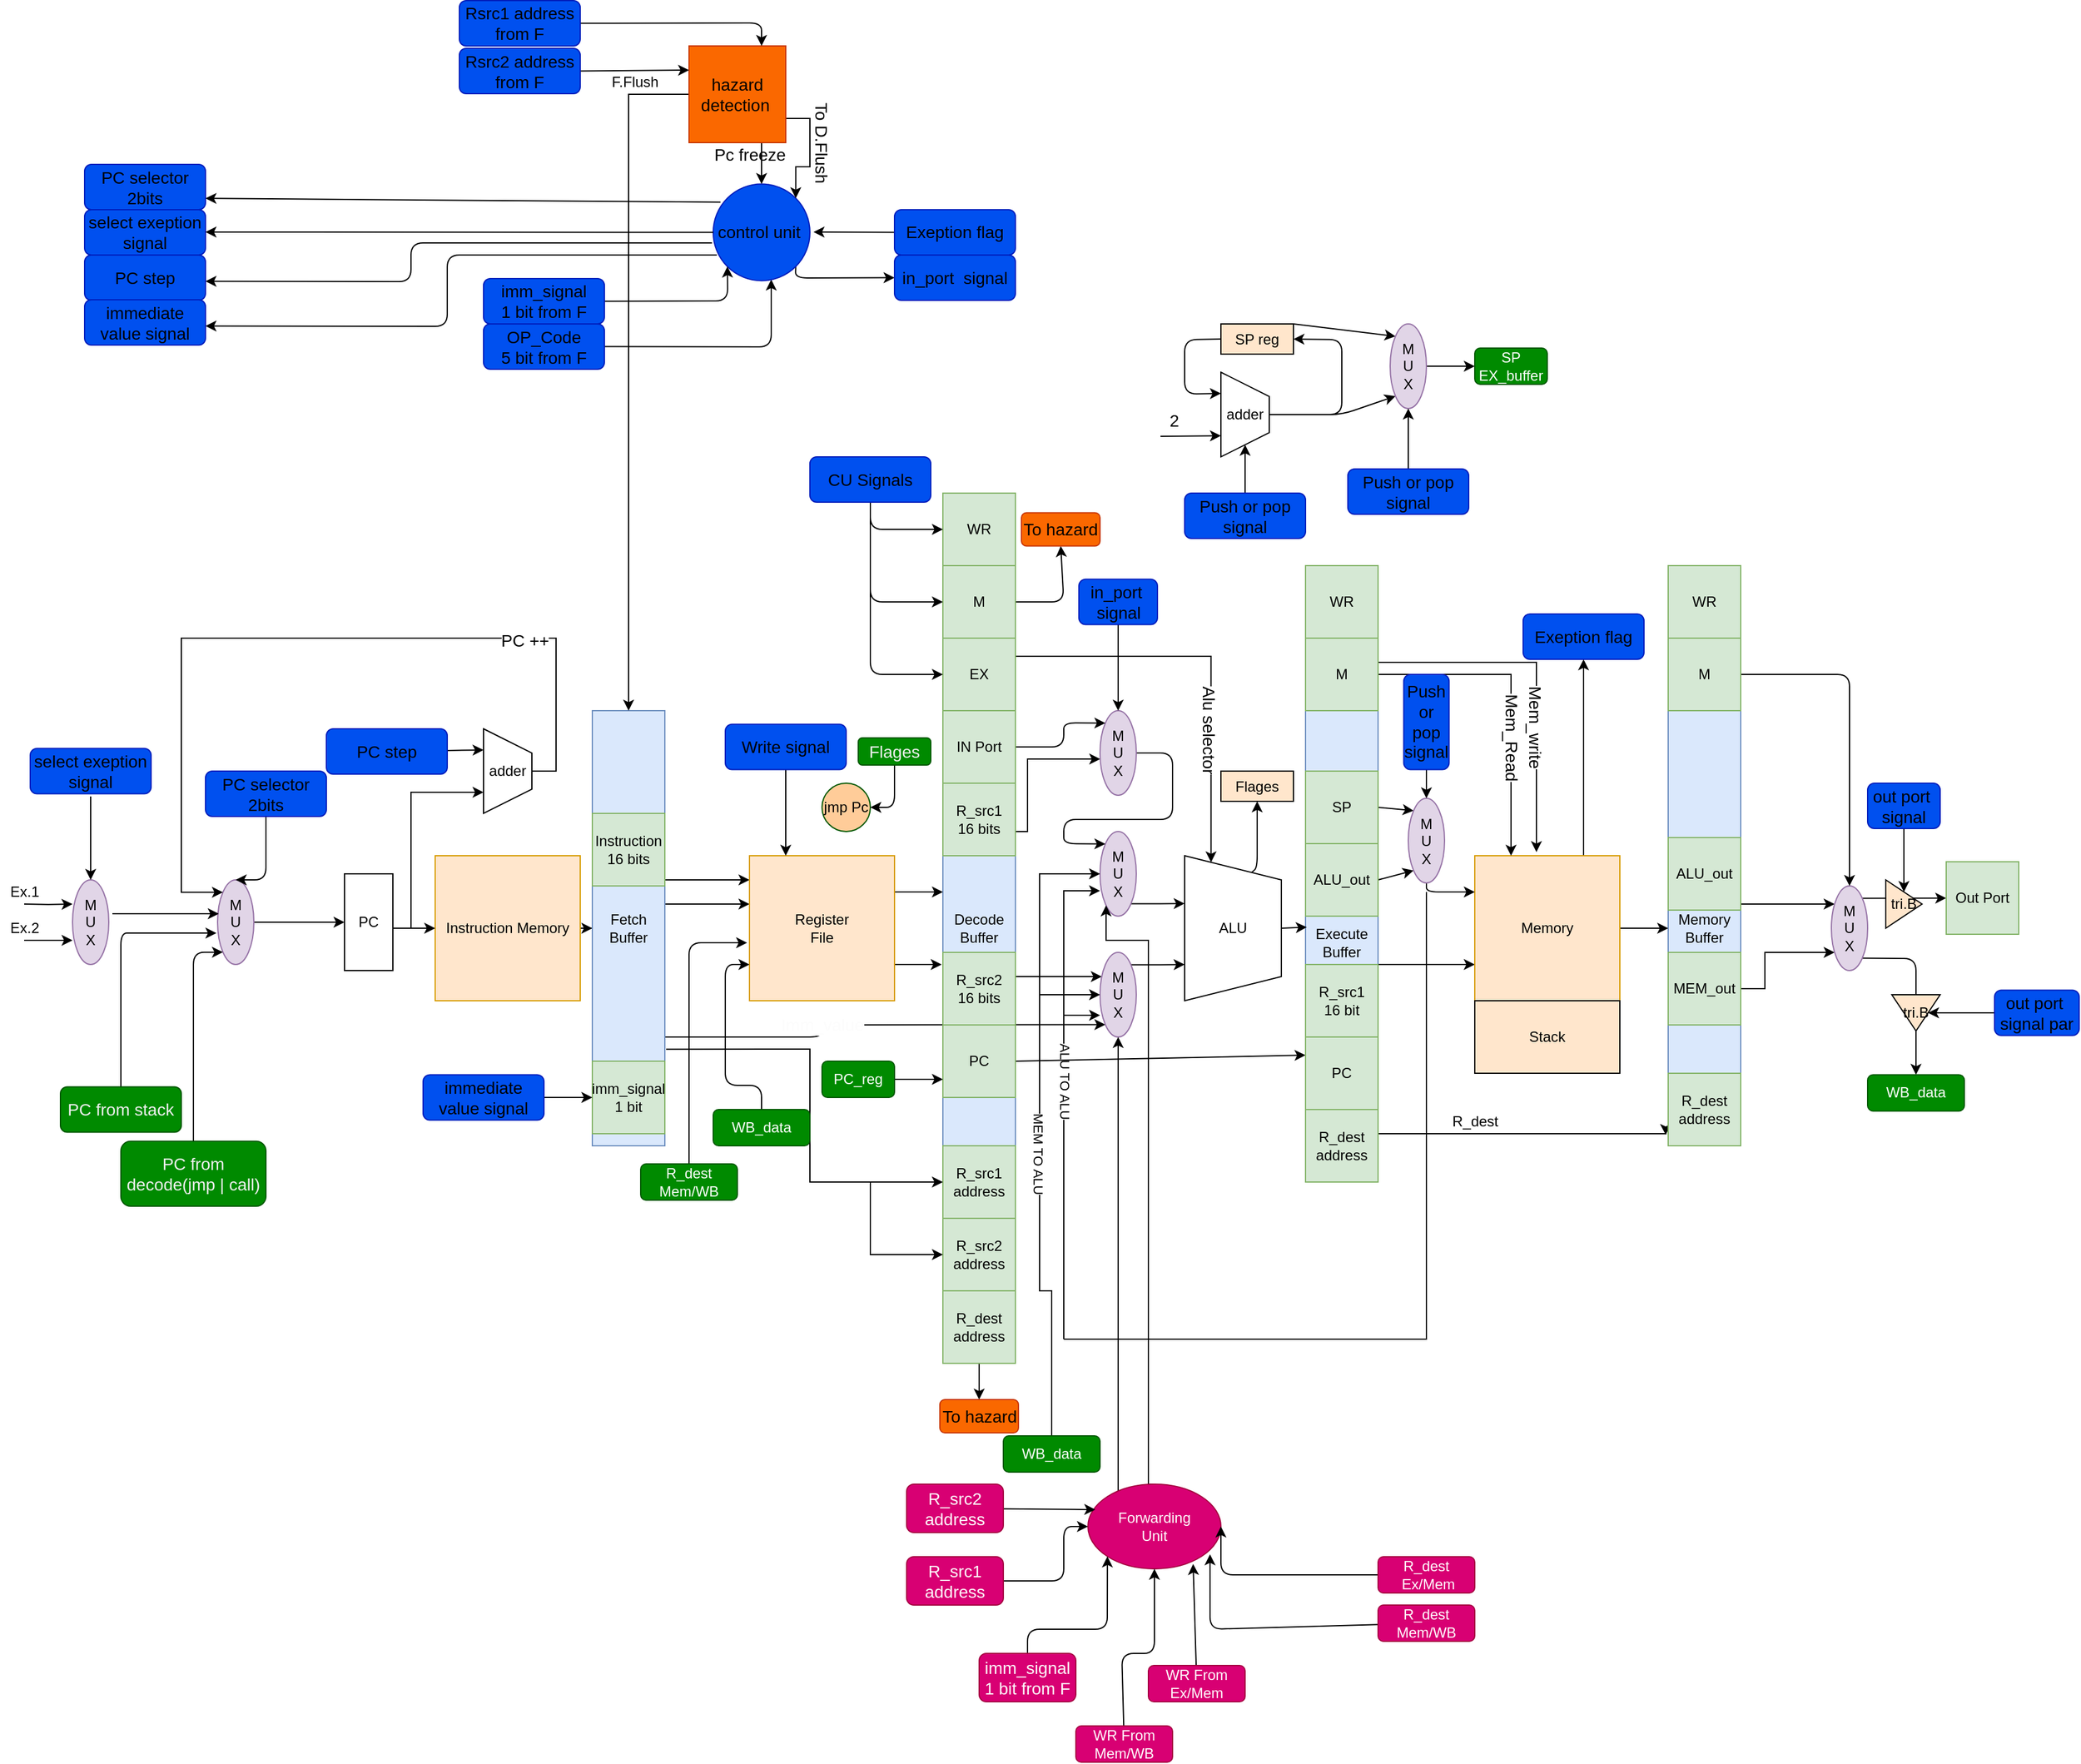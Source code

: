 <mxfile version="15.8.9" type="device"><diagram id="UJL6824CqROOyuCpoqxd" name="Page-1"><mxGraphModel dx="920" dy="1651" grid="1" gridSize="10" guides="1" tooltips="1" connect="1" arrows="1" fold="1" page="1" pageScale="1" pageWidth="850" pageHeight="1100" background="none" math="0" shadow="0"><root><mxCell id="0"/><mxCell id="1" parent="0"/><mxCell id="RfPPVsYAJoz4dsqOc-ON-9" style="edgeStyle=orthogonalEdgeStyle;rounded=0;orthogonalLoop=1;jettySize=auto;html=1;entryX=0;entryY=0.5;entryDx=0;entryDy=0;" parent="1" source="RfPPVsYAJoz4dsqOc-ON-1" target="RfPPVsYAJoz4dsqOc-ON-8" edge="1"><mxGeometry relative="1" as="geometry"/></mxCell><mxCell id="RfPPVsYAJoz4dsqOc-ON-1" value="&lt;font color=&quot;#000000&quot;&gt;Instruction Memory&lt;/font&gt;" style="whiteSpace=wrap;html=1;aspect=fixed;fillColor=#ffe6cc;strokeColor=#d79b00;" parent="1" vertex="1"><mxGeometry x="480" y="460" width="120" height="120" as="geometry"/></mxCell><mxCell id="RfPPVsYAJoz4dsqOc-ON-5" style="edgeStyle=orthogonalEdgeStyle;rounded=0;orthogonalLoop=1;jettySize=auto;html=1;entryX=0;entryY=0.5;entryDx=0;entryDy=0;" parent="1" source="RfPPVsYAJoz4dsqOc-ON-4" target="RfPPVsYAJoz4dsqOc-ON-1" edge="1"><mxGeometry relative="1" as="geometry"><Array as="points"><mxPoint x="460" y="520"/><mxPoint x="460" y="520"/></Array></mxGeometry></mxCell><mxCell id="RfPPVsYAJoz4dsqOc-ON-4" value="PC" style="rounded=0;whiteSpace=wrap;html=1;direction=south;" parent="1" vertex="1"><mxGeometry x="405" y="475" width="40" height="80" as="geometry"/></mxCell><mxCell id="RfPPVsYAJoz4dsqOc-ON-34" value="" style="edgeStyle=orthogonalEdgeStyle;rounded=0;orthogonalLoop=1;jettySize=auto;html=1;" parent="1" source="RfPPVsYAJoz4dsqOc-ON-8" target="RfPPVsYAJoz4dsqOc-ON-13" edge="1"><mxGeometry relative="1" as="geometry"><Array as="points"><mxPoint x="720" y="480"/><mxPoint x="720" y="480"/></Array></mxGeometry></mxCell><mxCell id="RfPPVsYAJoz4dsqOc-ON-35" value="" style="edgeStyle=orthogonalEdgeStyle;rounded=0;orthogonalLoop=1;jettySize=auto;html=1;" parent="1" source="RfPPVsYAJoz4dsqOc-ON-8" target="RfPPVsYAJoz4dsqOc-ON-13" edge="1"><mxGeometry relative="1" as="geometry"><Array as="points"><mxPoint x="710" y="500"/><mxPoint x="710" y="500"/></Array></mxGeometry></mxCell><mxCell id="24" style="edgeStyle=none;html=1;exitX=1;exitY=0.5;exitDx=0;exitDy=0;entryX=0.6;entryY=0.988;entryDx=0;entryDy=0;entryPerimeter=0;" parent="1" source="146" target="eisTL26Y4feQtT8YzyBo-77" edge="1"><mxGeometry relative="1" as="geometry"><Array as="points"><mxPoint x="758" y="39"/></Array></mxGeometry></mxCell><mxCell id="41" style="edgeStyle=none;html=1;exitX=1;exitY=0.75;exitDx=0;exitDy=0;entryX=0;entryY=1;entryDx=0;entryDy=0;" parent="1" source="RfPPVsYAJoz4dsqOc-ON-8" target="j_qc3P-5auPdPMbNX9wX-20" edge="1"><mxGeometry relative="1" as="geometry"><Array as="points"><mxPoint x="800" y="610"/><mxPoint x="800" y="600"/></Array></mxGeometry></mxCell><mxCell id="57" value="&lt;font color=&quot;#fcfcfc&quot; style=&quot;font-size: 14px&quot;&gt;Imm_value&lt;/font&gt;" style="edgeLabel;html=1;align=center;verticalAlign=middle;resizable=0;points=[];" parent="41" vertex="1" connectable="0"><mxGeometry x="-0.375" y="-3" relative="1" as="geometry"><mxPoint x="13" y="-13" as="offset"/></mxGeometry></mxCell><mxCell id="RfPPVsYAJoz4dsqOc-ON-8" value="&lt;div&gt;&lt;font color=&quot;#000000&quot;&gt;Fetch&lt;/font&gt;&lt;/div&gt;&lt;div&gt;&lt;font color=&quot;#000000&quot;&gt;Buffer&lt;/font&gt;&lt;/div&gt;" style="rounded=0;whiteSpace=wrap;html=1;fillColor=#dae8fc;strokeColor=#6c8ebf;" parent="1" vertex="1"><mxGeometry x="610" y="340" width="60" height="360" as="geometry"/></mxCell><mxCell id="j_qc3P-5auPdPMbNX9wX-24" value="" style="edgeStyle=orthogonalEdgeStyle;rounded=0;orthogonalLoop=1;jettySize=auto;html=1;" parent="1" source="RfPPVsYAJoz4dsqOc-ON-10" target="j_qc3P-5auPdPMbNX9wX-20" edge="1"><mxGeometry relative="1" as="geometry"><Array as="points"><mxPoint x="970" y="560"/><mxPoint x="970" y="560"/></Array></mxGeometry></mxCell><mxCell id="j_qc3P-5auPdPMbNX9wX-25" value="" style="edgeStyle=orthogonalEdgeStyle;rounded=0;orthogonalLoop=1;jettySize=auto;html=1;" parent="1" source="RfPPVsYAJoz4dsqOc-ON-10" target="58" edge="1"><mxGeometry relative="1" as="geometry"><Array as="points"><mxPoint x="970" y="440"/><mxPoint x="970" y="380"/></Array><mxPoint x="1010" y="390" as="targetPoint"/></mxGeometry></mxCell><mxCell id="RfPPVsYAJoz4dsqOc-ON-10" value="&lt;div&gt;&lt;font color=&quot;#000000&quot;&gt;Decode&lt;br&gt;&lt;/font&gt;&lt;/div&gt;&lt;div&gt;&lt;font color=&quot;#000000&quot;&gt;Buffer&lt;/font&gt;&lt;/div&gt;" style="rounded=0;whiteSpace=wrap;html=1;fillColor=#dae8fc;strokeColor=#6c8ebf;" parent="1" vertex="1"><mxGeometry x="900" y="340" width="60" height="360" as="geometry"/></mxCell><mxCell id="j_qc3P-5auPdPMbNX9wX-48" value="" style="edgeStyle=orthogonalEdgeStyle;rounded=0;orthogonalLoop=1;jettySize=auto;html=1;" parent="1" source="RfPPVsYAJoz4dsqOc-ON-11" target="j_qc3P-5auPdPMbNX9wX-45" edge="1"><mxGeometry relative="1" as="geometry"><Array as="points"><mxPoint x="1290" y="550"/><mxPoint x="1290" y="550"/></Array></mxGeometry></mxCell><mxCell id="j_qc3P-5auPdPMbNX9wX-61" style="edgeStyle=orthogonalEdgeStyle;rounded=0;orthogonalLoop=1;jettySize=auto;html=1;exitX=1;exitY=1;exitDx=0;exitDy=0;entryX=-0.033;entryY=0.975;entryDx=0;entryDy=0;entryPerimeter=0;verticalAlign=middle;" parent="1" source="RfPPVsYAJoz4dsqOc-ON-11" target="RfPPVsYAJoz4dsqOc-ON-12" edge="1"><mxGeometry relative="1" as="geometry"><Array as="points"><mxPoint x="1260" y="690"/><mxPoint x="1498" y="690"/></Array></mxGeometry></mxCell><mxCell id="RfPPVsYAJoz4dsqOc-ON-11" value="&lt;div&gt;&lt;font color=&quot;#000000&quot;&gt;&lt;br&gt;&lt;/font&gt;&lt;/div&gt;&lt;div&gt;&lt;font color=&quot;#000000&quot;&gt;Execute&lt;br&gt;&lt;/font&gt;&lt;/div&gt;&lt;div&gt;&lt;font color=&quot;#000000&quot;&gt;Buffer&lt;/font&gt;&lt;/div&gt;" style="rounded=0;whiteSpace=wrap;html=1;fillColor=#dae8fc;strokeColor=#6c8ebf;" parent="1" vertex="1"><mxGeometry x="1200" y="340" width="60" height="370" as="geometry"/></mxCell><mxCell id="j_qc3P-5auPdPMbNX9wX-68" value="" style="edgeStyle=orthogonalEdgeStyle;rounded=0;orthogonalLoop=1;jettySize=auto;html=1;exitX=1;exitY=0.5;exitDx=0;exitDy=0;" parent="1" source="78" target="j_qc3P-5auPdPMbNX9wX-67" edge="1"><mxGeometry relative="1" as="geometry"><Array as="points"><mxPoint x="1580" y="570"/><mxPoint x="1580" y="540"/></Array></mxGeometry></mxCell><mxCell id="j_qc3P-5auPdPMbNX9wX-69" value="" style="edgeStyle=orthogonalEdgeStyle;rounded=0;orthogonalLoop=1;jettySize=auto;html=1;" parent="1" source="RfPPVsYAJoz4dsqOc-ON-12" target="j_qc3P-5auPdPMbNX9wX-67" edge="1"><mxGeometry relative="1" as="geometry"><Array as="points"><mxPoint x="1590" y="500"/><mxPoint x="1590" y="500"/></Array></mxGeometry></mxCell><mxCell id="RfPPVsYAJoz4dsqOc-ON-12" value="&lt;div&gt;&lt;font color=&quot;#000000&quot;&gt;Memory&lt;/font&gt;&lt;/div&gt;&lt;div&gt;&lt;font color=&quot;#000000&quot;&gt;Buffer&lt;/font&gt;&lt;/div&gt;" style="rounded=0;whiteSpace=wrap;html=1;fillColor=#dae8fc;strokeColor=#6c8ebf;" parent="1" vertex="1"><mxGeometry x="1500" y="340" width="60" height="360" as="geometry"/></mxCell><mxCell id="RfPPVsYAJoz4dsqOc-ON-15" style="edgeStyle=orthogonalEdgeStyle;rounded=0;orthogonalLoop=1;jettySize=auto;html=1;exitX=1;exitY=0.75;exitDx=0;exitDy=0;" parent="1" source="RfPPVsYAJoz4dsqOc-ON-13" edge="1"><mxGeometry relative="1" as="geometry"><mxPoint x="899" y="550" as="targetPoint"/></mxGeometry></mxCell><mxCell id="RfPPVsYAJoz4dsqOc-ON-16" style="edgeStyle=orthogonalEdgeStyle;rounded=0;orthogonalLoop=1;jettySize=auto;html=1;exitX=1;exitY=0.25;exitDx=0;exitDy=0;" parent="1" source="RfPPVsYAJoz4dsqOc-ON-13" edge="1"><mxGeometry relative="1" as="geometry"><mxPoint x="900" y="490" as="targetPoint"/></mxGeometry></mxCell><mxCell id="RfPPVsYAJoz4dsqOc-ON-13" value="&lt;div&gt;&lt;font color=&quot;#000000&quot;&gt;Register&lt;/font&gt;&lt;/div&gt;&lt;div&gt;&lt;font color=&quot;#000000&quot;&gt; File&lt;/font&gt;&lt;/div&gt;" style="whiteSpace=wrap;html=1;aspect=fixed;fillColor=#ffe6cc;strokeColor=#d79b00;" parent="1" vertex="1"><mxGeometry x="740" y="460" width="120" height="120" as="geometry"/></mxCell><mxCell id="j_qc3P-5auPdPMbNX9wX-4" value="&lt;font color=&quot;#000000&quot;&gt;jmp Pc&lt;/font&gt;" style="ellipse;whiteSpace=wrap;html=1;aspect=fixed;strokeColor=#005700;fontColor=#ffffff;fillColor=#FFCC99;" parent="1" vertex="1"><mxGeometry x="800" y="400" width="40" height="40" as="geometry"/></mxCell><mxCell id="eisTL26Y4feQtT8YzyBo-161" style="edgeStyle=orthogonalEdgeStyle;rounded=0;orthogonalLoop=1;jettySize=auto;html=1;exitX=1;exitY=0.25;exitDx=0;exitDy=0;entryX=0;entryY=0.75;entryDx=0;entryDy=0;endArrow=classic;endFill=1;" parent="1" source="j_qc3P-5auPdPMbNX9wX-14" target="j_qc3P-5auPdPMbNX9wX-18" edge="1"><mxGeometry relative="1" as="geometry"/></mxCell><mxCell id="50" value="&lt;font style=&quot;font-size: 14px&quot;&gt;Alu selector&lt;/font&gt;" style="edgeLabel;html=1;align=center;verticalAlign=middle;resizable=0;points=[];rotation=90;" parent="eisTL26Y4feQtT8YzyBo-161" vertex="1" connectable="0"><mxGeometry x="0.371" y="-3" relative="1" as="geometry"><mxPoint x="1" y="-6" as="offset"/></mxGeometry></mxCell><mxCell id="j_qc3P-5auPdPMbNX9wX-14" value="&lt;font color=&quot;#000000&quot;&gt;EX&lt;/font&gt;" style="whiteSpace=wrap;html=1;aspect=fixed;fillColor=#d5e8d4;strokeColor=#82b366;" parent="1" vertex="1"><mxGeometry x="900" y="280" width="60" height="60" as="geometry"/></mxCell><mxCell id="j_qc3P-5auPdPMbNX9wX-15" value="&lt;font color=&quot;#000000&quot;&gt;WR&lt;/font&gt;" style="whiteSpace=wrap;html=1;aspect=fixed;fillColor=#d5e8d4;strokeColor=#82b366;" parent="1" vertex="1"><mxGeometry x="900" y="160" width="60" height="60" as="geometry"/></mxCell><mxCell id="203" style="edgeStyle=none;html=1;entryX=0.5;entryY=1;entryDx=0;entryDy=0;" parent="1" source="j_qc3P-5auPdPMbNX9wX-16" target="201" edge="1"><mxGeometry relative="1" as="geometry"><Array as="points"><mxPoint x="1000" y="250"/></Array></mxGeometry></mxCell><mxCell id="j_qc3P-5auPdPMbNX9wX-16" value="&lt;font color=&quot;#000000&quot;&gt;M&lt;/font&gt;" style="whiteSpace=wrap;html=1;aspect=fixed;fillColor=#d5e8d4;strokeColor=#82b366;" parent="1" vertex="1"><mxGeometry x="900" y="220" width="60" height="60" as="geometry"/></mxCell><mxCell id="30" style="edgeStyle=none;html=1;exitX=0;exitY=0.25;exitDx=0;exitDy=0;entryX=0.5;entryY=1;entryDx=0;entryDy=0;" parent="1" source="j_qc3P-5auPdPMbNX9wX-18" target="29" edge="1"><mxGeometry relative="1" as="geometry"><Array as="points"><mxPoint x="1160" y="470"/></Array></mxGeometry></mxCell><mxCell id="117" style="edgeStyle=none;html=1;exitX=0.5;exitY=0;exitDx=0;exitDy=0;entryX=0.017;entryY=0.484;entryDx=0;entryDy=0;entryPerimeter=0;" parent="1" source="j_qc3P-5auPdPMbNX9wX-18" target="RfPPVsYAJoz4dsqOc-ON-11" edge="1"><mxGeometry relative="1" as="geometry"/></mxCell><mxCell id="j_qc3P-5auPdPMbNX9wX-18" value="ALU" style="shape=trapezoid;perimeter=trapezoidPerimeter;whiteSpace=wrap;html=1;fixedSize=1;direction=south;" parent="1" vertex="1"><mxGeometry x="1100" y="460" width="80" height="120" as="geometry"/></mxCell><mxCell id="eisTL26Y4feQtT8YzyBo-156" style="edgeStyle=orthogonalEdgeStyle;rounded=0;orthogonalLoop=1;jettySize=auto;html=1;exitX=1;exitY=1;exitDx=0;exitDy=0;entryX=0.33;entryY=1;entryDx=0;entryDy=0;entryPerimeter=0;endArrow=classic;endFill=1;" parent="1" source="j_qc3P-5auPdPMbNX9wX-19" target="j_qc3P-5auPdPMbNX9wX-18" edge="1"><mxGeometry relative="1" as="geometry"/></mxCell><mxCell id="j_qc3P-5auPdPMbNX9wX-19" value="&lt;div&gt;&lt;font color=&quot;#000000&quot;&gt;M&lt;/font&gt;&lt;/div&gt;&lt;div&gt;&lt;font color=&quot;#000000&quot;&gt;U&lt;/font&gt;&lt;/div&gt;&lt;div&gt;&lt;font color=&quot;#000000&quot;&gt;X&lt;/font&gt;&lt;/div&gt;" style="ellipse;whiteSpace=wrap;html=1;fillColor=#e1d5e7;strokeColor=#9673a6;" parent="1" vertex="1"><mxGeometry x="1030" y="440" width="30" height="70" as="geometry"/></mxCell><mxCell id="eisTL26Y4feQtT8YzyBo-154" style="edgeStyle=orthogonalEdgeStyle;rounded=0;orthogonalLoop=1;jettySize=auto;html=1;exitX=1;exitY=0;exitDx=0;exitDy=0;entryX=0.75;entryY=1;entryDx=0;entryDy=0;endArrow=classic;endFill=1;" parent="1" source="j_qc3P-5auPdPMbNX9wX-20" target="j_qc3P-5auPdPMbNX9wX-18" edge="1"><mxGeometry relative="1" as="geometry"/></mxCell><mxCell id="j_qc3P-5auPdPMbNX9wX-20" value="&lt;div&gt;&lt;font color=&quot;#000000&quot;&gt;M&lt;/font&gt;&lt;/div&gt;&lt;div&gt;&lt;font color=&quot;#000000&quot;&gt;U&lt;/font&gt;&lt;/div&gt;&lt;div&gt;&lt;font color=&quot;#000000&quot;&gt;X&lt;/font&gt;&lt;/div&gt;" style="ellipse;whiteSpace=wrap;html=1;fillColor=#e1d5e7;strokeColor=#9673a6;" parent="1" vertex="1"><mxGeometry x="1030" y="540" width="30" height="70" as="geometry"/></mxCell><mxCell id="j_qc3P-5auPdPMbNX9wX-29" style="edgeStyle=orthogonalEdgeStyle;rounded=0;orthogonalLoop=1;jettySize=auto;html=1;exitX=0.5;exitY=0;exitDx=0;exitDy=0;" parent="1" source="j_qc3P-5auPdPMbNX9wX-28" target="j_qc3P-5auPdPMbNX9wX-19" edge="1"><mxGeometry relative="1" as="geometry"><Array as="points"><mxPoint x="1070" y="980"/><mxPoint x="1070" y="530"/><mxPoint x="1035" y="530"/></Array></mxGeometry></mxCell><mxCell id="j_qc3P-5auPdPMbNX9wX-30" style="edgeStyle=orthogonalEdgeStyle;rounded=0;orthogonalLoop=1;jettySize=auto;html=1;exitX=0;exitY=0;exitDx=0;exitDy=0;entryX=0.5;entryY=1;entryDx=0;entryDy=0;" parent="1" source="j_qc3P-5auPdPMbNX9wX-28" target="j_qc3P-5auPdPMbNX9wX-20" edge="1"><mxGeometry relative="1" as="geometry"><Array as="points"><mxPoint x="1045" y="990"/></Array></mxGeometry></mxCell><mxCell id="j_qc3P-5auPdPMbNX9wX-28" value="&lt;div&gt;Forwarding&lt;/div&gt;&lt;div&gt;Unit&lt;br&gt;&lt;/div&gt;" style="ellipse;whiteSpace=wrap;html=1;fillColor=#d80073;strokeColor=#A50040;fontColor=#ffffff;" parent="1" vertex="1"><mxGeometry x="1020" y="980" width="110" height="70" as="geometry"/></mxCell><mxCell id="j_qc3P-5auPdPMbNX9wX-32" value="" style="endArrow=none;html=1;rounded=0;" parent="1" edge="1"><mxGeometry width="50" height="50" relative="1" as="geometry"><mxPoint x="1000" y="860" as="sourcePoint"/><mxPoint x="1300" y="490" as="targetPoint"/><Array as="points"><mxPoint x="1300" y="860"/></Array></mxGeometry></mxCell><mxCell id="j_qc3P-5auPdPMbNX9wX-33" value="" style="endArrow=classic;html=1;rounded=0;entryX=0;entryY=0.5;entryDx=0;entryDy=0;exitX=0.5;exitY=0;exitDx=0;exitDy=0;" parent="1" source="218" target="j_qc3P-5auPdPMbNX9wX-19" edge="1"><mxGeometry width="50" height="50" relative="1" as="geometry"><mxPoint x="980" y="900" as="sourcePoint"/><mxPoint x="980" y="480" as="targetPoint"/><Array as="points"><mxPoint x="990" y="820"/><mxPoint x="980" y="820"/><mxPoint x="980" y="520"/><mxPoint x="980" y="475"/></Array></mxGeometry></mxCell><mxCell id="19" value="MEM TO ALU" style="edgeLabel;html=1;align=center;verticalAlign=middle;resizable=0;points=[];rotation=90;" parent="j_qc3P-5auPdPMbNX9wX-33" vertex="1" connectable="0"><mxGeometry x="-0.07" y="1" relative="1" as="geometry"><mxPoint as="offset"/></mxGeometry></mxCell><mxCell id="j_qc3P-5auPdPMbNX9wX-34" value="" style="endArrow=classic;html=1;rounded=0;entryX=0;entryY=0.5;entryDx=0;entryDy=0;" parent="1" target="j_qc3P-5auPdPMbNX9wX-20" edge="1"><mxGeometry width="50" height="50" relative="1" as="geometry"><mxPoint x="980" y="575" as="sourcePoint"/><mxPoint x="1120" y="580" as="targetPoint"/></mxGeometry></mxCell><mxCell id="j_qc3P-5auPdPMbNX9wX-36" value="" style="endArrow=classic;html=1;rounded=0;entryX=0;entryY=0.7;entryDx=0;entryDy=0;entryPerimeter=0;" parent="1" target="j_qc3P-5auPdPMbNX9wX-19" edge="1"><mxGeometry width="50" height="50" relative="1" as="geometry"><mxPoint x="1000" y="860" as="sourcePoint"/><mxPoint x="1000" y="490" as="targetPoint"/><Array as="points"><mxPoint x="1000" y="489"/></Array></mxGeometry></mxCell><mxCell id="20" value="ALU TO ALU" style="edgeLabel;html=1;align=center;verticalAlign=middle;resizable=0;points=[];rotation=90;" parent="j_qc3P-5auPdPMbNX9wX-36" vertex="1" connectable="0"><mxGeometry x="0.067" y="-1" relative="1" as="geometry"><mxPoint as="offset"/></mxGeometry></mxCell><mxCell id="j_qc3P-5auPdPMbNX9wX-37" value="" style="endArrow=classic;html=1;rounded=0;entryX=0;entryY=0.743;entryDx=0;entryDy=0;entryPerimeter=0;" parent="1" target="j_qc3P-5auPdPMbNX9wX-20" edge="1"><mxGeometry width="50" height="50" relative="1" as="geometry"><mxPoint x="1000" y="592" as="sourcePoint"/><mxPoint x="1020" y="600" as="targetPoint"/></mxGeometry></mxCell><mxCell id="j_qc3P-5auPdPMbNX9wX-39" value="&lt;font color=&quot;#000000&quot;&gt;R_src2&lt;br&gt;&lt;/font&gt;&lt;span style=&quot;color: rgb(0 , 0 , 0)&quot;&gt;address&lt;/span&gt;&lt;font color=&quot;#000000&quot;&gt;&lt;br&gt;&lt;/font&gt;" style="whiteSpace=wrap;html=1;aspect=fixed;fillColor=#d5e8d4;strokeColor=#82b366;" parent="1" vertex="1"><mxGeometry x="900" y="760" width="60" height="60" as="geometry"/></mxCell><mxCell id="j_qc3P-5auPdPMbNX9wX-40" value="&lt;font color=&quot;#000000&quot;&gt;R_src1&lt;br&gt;address&lt;br&gt;&lt;/font&gt;" style="whiteSpace=wrap;html=1;aspect=fixed;fillColor=#d5e8d4;strokeColor=#82b366;" parent="1" vertex="1"><mxGeometry x="900" y="700" width="60" height="60" as="geometry"/></mxCell><mxCell id="j_qc3P-5auPdPMbNX9wX-41" value="" style="endArrow=classic;html=1;rounded=0;entryX=0;entryY=0.5;entryDx=0;entryDy=0;exitX=1.017;exitY=0.778;exitDx=0;exitDy=0;exitPerimeter=0;" parent="1" source="RfPPVsYAJoz4dsqOc-ON-8" target="j_qc3P-5auPdPMbNX9wX-40" edge="1"><mxGeometry width="50" height="50" relative="1" as="geometry"><mxPoint x="710" y="620" as="sourcePoint"/><mxPoint x="1020" y="670" as="targetPoint"/><Array as="points"><mxPoint x="790" y="620"/><mxPoint x="790" y="730"/></Array></mxGeometry></mxCell><mxCell id="j_qc3P-5auPdPMbNX9wX-44" value="" style="endArrow=classic;html=1;rounded=0;entryX=0;entryY=0.5;entryDx=0;entryDy=0;" parent="1" target="j_qc3P-5auPdPMbNX9wX-39" edge="1"><mxGeometry width="50" height="50" relative="1" as="geometry"><mxPoint x="840" y="730" as="sourcePoint"/><mxPoint x="1020" y="670" as="targetPoint"/><Array as="points"><mxPoint x="840" y="790"/></Array></mxGeometry></mxCell><mxCell id="j_qc3P-5auPdPMbNX9wX-49" value="" style="edgeStyle=orthogonalEdgeStyle;rounded=0;orthogonalLoop=1;jettySize=auto;html=1;" parent="1" source="j_qc3P-5auPdPMbNX9wX-45" target="RfPPVsYAJoz4dsqOc-ON-12" edge="1"><mxGeometry relative="1" as="geometry"/></mxCell><mxCell id="48" style="edgeStyle=none;html=1;exitX=0;exitY=0.5;exitDx=0;exitDy=0;startArrow=none;" parent="1" source="195" edge="1"><mxGeometry relative="1" as="geometry"><mxPoint x="793" y="-56" as="targetPoint"/><Array as="points"/></mxGeometry></mxCell><mxCell id="194" style="edgeStyle=none;html=1;exitX=0.75;exitY=0;exitDx=0;exitDy=0;entryX=0.5;entryY=1;entryDx=0;entryDy=0;" parent="1" source="j_qc3P-5auPdPMbNX9wX-45" target="191" edge="1"><mxGeometry relative="1" as="geometry"/></mxCell><mxCell id="j_qc3P-5auPdPMbNX9wX-45" value="&lt;font color=&quot;#000000&quot;&gt;Memory&lt;/font&gt;" style="whiteSpace=wrap;html=1;aspect=fixed;fillColor=#ffe6cc;strokeColor=#d79b00;" parent="1" vertex="1"><mxGeometry x="1340" y="460" width="120" height="120" as="geometry"/></mxCell><mxCell id="j_qc3P-5auPdPMbNX9wX-53" value="&lt;font color=&quot;#000000&quot;&gt;WR&lt;/font&gt;" style="whiteSpace=wrap;html=1;aspect=fixed;fillColor=#d5e8d4;strokeColor=#82b366;" parent="1" vertex="1"><mxGeometry x="1200" y="220" width="60" height="60" as="geometry"/></mxCell><mxCell id="j_qc3P-5auPdPMbNX9wX-55" value="&lt;font color=&quot;#000000&quot;&gt;WR&lt;/font&gt;" style="whiteSpace=wrap;html=1;aspect=fixed;fillColor=#d5e8d4;strokeColor=#82b366;" parent="1" vertex="1"><mxGeometry x="1500" y="220" width="60" height="60" as="geometry"/></mxCell><mxCell id="eisTL26Y4feQtT8YzyBo-124" style="edgeStyle=orthogonalEdgeStyle;rounded=0;orthogonalLoop=1;jettySize=auto;html=1;exitX=1;exitY=0.5;exitDx=0;exitDy=0;endArrow=classic;endFill=1;" parent="1" source="j_qc3P-5auPdPMbNX9wX-57" edge="1"><mxGeometry relative="1" as="geometry"><mxPoint x="1391" y="457" as="targetPoint"/><Array as="points"><mxPoint x="1260" y="300"/><mxPoint x="1391" y="300"/></Array></mxGeometry></mxCell><mxCell id="45" value="&lt;font style=&quot;font-size: 14px&quot;&gt;Mem_write&lt;/font&gt;" style="edgeLabel;html=1;align=center;verticalAlign=middle;resizable=0;points=[];rotation=90;" parent="eisTL26Y4feQtT8YzyBo-124" vertex="1" connectable="0"><mxGeometry x="0.302" y="-1" relative="1" as="geometry"><mxPoint as="offset"/></mxGeometry></mxCell><mxCell id="eisTL26Y4feQtT8YzyBo-125" style="edgeStyle=orthogonalEdgeStyle;rounded=0;orthogonalLoop=1;jettySize=auto;html=1;exitX=1;exitY=0.75;exitDx=0;exitDy=0;endArrow=classic;endFill=1;entryX=0.25;entryY=0;entryDx=0;entryDy=0;" parent="1" source="j_qc3P-5auPdPMbNX9wX-57" target="j_qc3P-5auPdPMbNX9wX-45" edge="1"><mxGeometry relative="1" as="geometry"><mxPoint x="1330" y="460" as="targetPoint"/><Array as="points"><mxPoint x="1260" y="310"/><mxPoint x="1370" y="310"/></Array></mxGeometry></mxCell><mxCell id="44" value="&lt;font style=&quot;font-size: 14px&quot;&gt;Mem_Read&lt;/font&gt;" style="edgeLabel;html=1;align=center;verticalAlign=middle;resizable=0;points=[];rotation=90;" parent="eisTL26Y4feQtT8YzyBo-125" vertex="1" connectable="0"><mxGeometry x="0.102" y="1" relative="1" as="geometry"><mxPoint y="25" as="offset"/></mxGeometry></mxCell><mxCell id="j_qc3P-5auPdPMbNX9wX-57" value="&lt;font color=&quot;#000000&quot;&gt;M&lt;/font&gt;" style="whiteSpace=wrap;html=1;aspect=fixed;fillColor=#d5e8d4;strokeColor=#82b366;" parent="1" vertex="1"><mxGeometry x="1200" y="280" width="60" height="60" as="geometry"/></mxCell><mxCell id="208" style="edgeStyle=none;html=1;exitX=1;exitY=1;exitDx=0;exitDy=0;entryX=0.5;entryY=0;entryDx=0;entryDy=0;" parent="1" source="j_qc3P-5auPdPMbNX9wX-67" target="207" edge="1"><mxGeometry relative="1" as="geometry"><Array as="points"><mxPoint x="1705" y="545"/></Array></mxGeometry></mxCell><mxCell id="209" style="edgeStyle=none;html=1;exitX=1;exitY=0;exitDx=0;exitDy=0;" parent="1" source="j_qc3P-5auPdPMbNX9wX-67" target="118" edge="1"><mxGeometry relative="1" as="geometry"/></mxCell><mxCell id="j_qc3P-5auPdPMbNX9wX-67" value="&lt;div&gt;&lt;font color=&quot;#000000&quot;&gt;M&lt;/font&gt;&lt;/div&gt;&lt;div&gt;&lt;font color=&quot;#000000&quot;&gt;U&lt;/font&gt;&lt;/div&gt;&lt;div&gt;&lt;font color=&quot;#000000&quot;&gt;X&lt;/font&gt;&lt;/div&gt;" style="ellipse;whiteSpace=wrap;html=1;fillColor=#e1d5e7;strokeColor=#9673a6;" parent="1" vertex="1"><mxGeometry x="1635" y="485" width="30" height="70" as="geometry"/></mxCell><mxCell id="eisTL26Y4feQtT8YzyBo-158" value="" style="edgeStyle=orthogonalEdgeStyle;rounded=0;orthogonalLoop=1;jettySize=auto;html=1;endArrow=classic;endFill=1;" parent="1" source="eisTL26Y4feQtT8YzyBo-1" target="RfPPVsYAJoz4dsqOc-ON-4" edge="1"><mxGeometry relative="1" as="geometry"/></mxCell><mxCell id="eisTL26Y4feQtT8YzyBo-1" value="&lt;div&gt;&lt;font color=&quot;#000000&quot;&gt;M&lt;/font&gt;&lt;/div&gt;&lt;div&gt;&lt;font color=&quot;#000000&quot;&gt;U&lt;/font&gt;&lt;/div&gt;&lt;div&gt;&lt;font color=&quot;#000000&quot;&gt;X&lt;/font&gt;&lt;/div&gt;" style="ellipse;whiteSpace=wrap;html=1;fillColor=#e1d5e7;strokeColor=#9673a6;" parent="1" vertex="1"><mxGeometry x="300" y="480" width="30" height="70" as="geometry"/></mxCell><mxCell id="eisTL26Y4feQtT8YzyBo-30" style="edgeStyle=orthogonalEdgeStyle;rounded=0;orthogonalLoop=1;jettySize=auto;html=1;exitX=0.75;exitY=1;exitDx=0;exitDy=0;endArrow=classic;endFill=1;entryX=0.75;entryY=1;entryDx=0;entryDy=0;" parent="1" target="eisTL26Y4feQtT8YzyBo-28" edge="1"><mxGeometry relative="1" as="geometry"><mxPoint x="460" y="520" as="sourcePoint"/><Array as="points"><mxPoint x="460" y="408"/></Array></mxGeometry></mxCell><mxCell id="eisTL26Y4feQtT8YzyBo-28" value="adder" style="shape=trapezoid;perimeter=trapezoidPerimeter;whiteSpace=wrap;html=1;fixedSize=1;direction=south;" parent="1" vertex="1"><mxGeometry x="520" y="355" width="40" height="70" as="geometry"/></mxCell><mxCell id="eisTL26Y4feQtT8YzyBo-35" style="edgeStyle=orthogonalEdgeStyle;rounded=0;orthogonalLoop=1;jettySize=auto;html=1;endArrow=classic;endFill=1;entryX=0;entryY=0;entryDx=0;entryDy=0;exitX=0.5;exitY=0;exitDx=0;exitDy=0;" parent="1" source="eisTL26Y4feQtT8YzyBo-28" target="eisTL26Y4feQtT8YzyBo-1" edge="1"><mxGeometry relative="1" as="geometry"><mxPoint x="240" y="500" as="targetPoint"/><Array as="points"><mxPoint x="580" y="390"/><mxPoint x="580" y="280"/><mxPoint x="270" y="280"/><mxPoint x="270" y="490"/></Array></mxGeometry></mxCell><mxCell id="11" value="&lt;font style=&quot;font-size: 14px&quot;&gt;PC ++&lt;/font&gt;" style="edgeLabel;html=1;align=center;verticalAlign=middle;resizable=0;points=[];" parent="eisTL26Y4feQtT8YzyBo-35" vertex="1" connectable="0"><mxGeometry x="-0.544" y="2" relative="1" as="geometry"><mxPoint as="offset"/></mxGeometry></mxCell><mxCell id="eisTL26Y4feQtT8YzyBo-69" value="Ex.1" style="text;html=1;resizable=0;autosize=1;align=center;verticalAlign=middle;points=[];fillColor=none;strokeColor=none;rounded=0;" parent="1" vertex="1"><mxGeometry x="120" y="480" width="40" height="20" as="geometry"/></mxCell><mxCell id="eisTL26Y4feQtT8YzyBo-73" value="Ex.2" style="text;html=1;resizable=0;autosize=1;align=center;verticalAlign=middle;points=[];fillColor=none;strokeColor=none;rounded=0;" parent="1" vertex="1"><mxGeometry x="120" y="510" width="40" height="20" as="geometry"/></mxCell><mxCell id="26" style="edgeStyle=none;html=1;entryX=1;entryY=0.5;entryDx=0;entryDy=0;" parent="1" edge="1"><mxGeometry relative="1" as="geometry"><mxPoint x="709" y="-47" as="sourcePoint"/><mxPoint x="290" y="-15.25" as="targetPoint"/><Array as="points"><mxPoint x="460" y="-47"/><mxPoint x="460" y="-15"/></Array></mxGeometry></mxCell><mxCell id="46" style="edgeStyle=none;html=1;exitX=0.5;exitY=1;exitDx=0;exitDy=0;entryX=0.25;entryY=0;entryDx=0;entryDy=0;" parent="1" source="148" target="RfPPVsYAJoz4dsqOc-ON-13" edge="1"><mxGeometry relative="1" as="geometry"/></mxCell><mxCell id="143" style="edgeStyle=none;html=1;exitX=0.038;exitY=0.697;exitDx=0;exitDy=0;entryX=1;entryY=0.5;entryDx=0;entryDy=0;exitPerimeter=0;" parent="1" edge="1"><mxGeometry relative="1" as="geometry"><mxPoint x="713.04" y="-36.99" as="sourcePoint"/><mxPoint x="290" y="21.75" as="targetPoint"/><Array as="points"><mxPoint x="490" y="-37"/><mxPoint x="490" y="22"/></Array></mxGeometry></mxCell><mxCell id="144" style="edgeStyle=none;html=1;exitX=0.075;exitY=0.188;exitDx=0;exitDy=0;entryX=1;entryY=0.75;entryDx=0;entryDy=0;exitPerimeter=0;" parent="1" source="eisTL26Y4feQtT8YzyBo-77" target="132" edge="1"><mxGeometry relative="1" as="geometry"/></mxCell><mxCell id="198" style="edgeStyle=none;html=1;exitX=1;exitY=1;exitDx=0;exitDy=0;entryX=0;entryY=0.5;entryDx=0;entryDy=0;" parent="1" source="eisTL26Y4feQtT8YzyBo-77" target="197" edge="1"><mxGeometry relative="1" as="geometry"><Array as="points"><mxPoint x="778" y="-18"/></Array></mxGeometry></mxCell><mxCell id="eisTL26Y4feQtT8YzyBo-77" value="&lt;font style=&quot;font-size: 14px&quot; color=&quot;#000000&quot;&gt;control unit&amp;nbsp;&lt;/font&gt;" style="ellipse;whiteSpace=wrap;html=1;aspect=fixed;fillColor=#0050ef;strokeColor=#001DBC;fontColor=#ffffff;" parent="1" vertex="1"><mxGeometry x="710" y="-95.75" width="80" height="80" as="geometry"/></mxCell><mxCell id="eisTL26Y4feQtT8YzyBo-94" style="edgeStyle=orthogonalEdgeStyle;rounded=0;orthogonalLoop=1;jettySize=auto;html=1;exitX=0;exitY=0.5;exitDx=0;exitDy=0;entryX=0.5;entryY=0;entryDx=0;entryDy=0;endArrow=classic;endFill=1;" parent="1" source="eisTL26Y4feQtT8YzyBo-78" target="RfPPVsYAJoz4dsqOc-ON-8" edge="1"><mxGeometry relative="1" as="geometry"><mxPoint x="670" y="280" as="targetPoint"/></mxGeometry></mxCell><mxCell id="eisTL26Y4feQtT8YzyBo-105" style="edgeStyle=orthogonalEdgeStyle;rounded=0;orthogonalLoop=1;jettySize=auto;html=1;exitX=1;exitY=0.75;exitDx=0;exitDy=0;entryX=1;entryY=0;entryDx=0;entryDy=0;endArrow=classic;endFill=1;" parent="1" source="eisTL26Y4feQtT8YzyBo-78" target="eisTL26Y4feQtT8YzyBo-77" edge="1"><mxGeometry relative="1" as="geometry"/></mxCell><mxCell id="21" value="&lt;font style=&quot;font-size: 14px&quot;&gt;To D.Flush&lt;br&gt;&lt;/font&gt;" style="edgeLabel;html=1;align=center;verticalAlign=middle;resizable=0;points=[];rotation=90;" parent="eisTL26Y4feQtT8YzyBo-105" vertex="1" connectable="0"><mxGeometry x="0.159" y="-1" relative="1" as="geometry"><mxPoint x="11" y="-17" as="offset"/></mxGeometry></mxCell><mxCell id="67" style="edgeStyle=none;html=1;exitX=0.75;exitY=1;exitDx=0;exitDy=0;entryX=0.5;entryY=0;entryDx=0;entryDy=0;" parent="1" source="eisTL26Y4feQtT8YzyBo-78" target="eisTL26Y4feQtT8YzyBo-77" edge="1"><mxGeometry relative="1" as="geometry"/></mxCell><mxCell id="eisTL26Y4feQtT8YzyBo-78" value="&lt;font style=&quot;font-size: 14px&quot;&gt;hazard detection&lt;/font&gt;&amp;nbsp;" style="whiteSpace=wrap;html=1;aspect=fixed;fillColor=#fa6800;strokeColor=#C73500;fontColor=#000000;" parent="1" vertex="1"><mxGeometry x="690" y="-210" width="80" height="80" as="geometry"/></mxCell><mxCell id="eisTL26Y4feQtT8YzyBo-95" value="F.Flush" style="text;html=1;resizable=0;autosize=1;align=center;verticalAlign=middle;points=[];fillColor=none;strokeColor=none;rounded=0;" parent="1" vertex="1"><mxGeometry x="620" y="-190" width="50" height="20" as="geometry"/></mxCell><mxCell id="eisTL26Y4feQtT8YzyBo-111" value="" style="endArrow=none;html=1;rounded=0;" parent="1" edge="1"><mxGeometry width="50" height="50" relative="1" as="geometry"><mxPoint x="500" y="660" as="sourcePoint"/><mxPoint x="500" y="660" as="targetPoint"/></mxGeometry></mxCell><mxCell id="eisTL26Y4feQtT8YzyBo-133" value="R_dest" style="text;html=1;resizable=0;autosize=1;align=center;verticalAlign=middle;points=[];fillColor=none;strokeColor=none;rounded=0;" parent="1" vertex="1"><mxGeometry x="1315" y="670" width="50" height="20" as="geometry"/></mxCell><mxCell id="205" style="edgeStyle=none;html=1;exitX=0.5;exitY=1;exitDx=0;exitDy=0;entryX=0.5;entryY=0;entryDx=0;entryDy=0;" parent="1" source="eisTL26Y4feQtT8YzyBo-144" target="204" edge="1"><mxGeometry relative="1" as="geometry"/></mxCell><mxCell id="eisTL26Y4feQtT8YzyBo-144" value="&lt;font color=&quot;#000000&quot;&gt;R_dest&lt;br&gt;&lt;/font&gt;&lt;span style=&quot;color: rgb(0 , 0 , 0)&quot;&gt;address&lt;/span&gt;&lt;font color=&quot;#000000&quot;&gt;&lt;br&gt;&lt;/font&gt;" style="whiteSpace=wrap;html=1;aspect=fixed;fillColor=#d5e8d4;strokeColor=#82b366;" parent="1" vertex="1"><mxGeometry x="900" y="820" width="60" height="60" as="geometry"/></mxCell><mxCell id="eisTL26Y4feQtT8YzyBo-148" value="" style="endArrow=classic;html=1;rounded=0;" parent="1" edge="1"><mxGeometry width="50" height="50" relative="1" as="geometry"><mxPoint x="140" y="500.0" as="sourcePoint"/><mxPoint x="180" y="500.0" as="targetPoint"/><Array as="points"><mxPoint x="160" y="500.43"/></Array></mxGeometry></mxCell><mxCell id="eisTL26Y4feQtT8YzyBo-149" value="" style="endArrow=classic;html=1;rounded=0;" parent="1" edge="1"><mxGeometry width="50" height="50" relative="1" as="geometry"><mxPoint x="140" y="530" as="sourcePoint"/><mxPoint x="180" y="530" as="targetPoint"/><Array as="points"><mxPoint x="160" y="530"/></Array></mxGeometry></mxCell><mxCell id="3" value="&lt;div&gt;&lt;font color=&quot;#000000&quot;&gt;M&lt;/font&gt;&lt;/div&gt;&lt;div&gt;&lt;font color=&quot;#000000&quot;&gt;U&lt;/font&gt;&lt;/div&gt;&lt;div&gt;&lt;font color=&quot;#000000&quot;&gt;X&lt;/font&gt;&lt;/div&gt;" style="ellipse;whiteSpace=wrap;html=1;fillColor=#e1d5e7;strokeColor=#9673a6;" parent="1" vertex="1"><mxGeometry x="180" y="480" width="30" height="70" as="geometry"/></mxCell><mxCell id="4" value="" style="endArrow=classic;html=1;entryX=0.5;entryY=0;entryDx=0;entryDy=0;" parent="1" target="3" edge="1"><mxGeometry width="50" height="50" relative="1" as="geometry"><mxPoint x="195" y="411" as="sourcePoint"/><mxPoint x="410" y="400" as="targetPoint"/><Array as="points"/></mxGeometry></mxCell><mxCell id="5" value="" style="endArrow=classic;html=1;exitX=1.1;exitY=0.4;exitDx=0;exitDy=0;entryX=0.033;entryY=0.4;entryDx=0;entryDy=0;entryPerimeter=0;exitPerimeter=0;" parent="1" source="3" target="eisTL26Y4feQtT8YzyBo-1" edge="1"><mxGeometry width="50" height="50" relative="1" as="geometry"><mxPoint x="290" y="470" as="sourcePoint"/><mxPoint x="340" y="420" as="targetPoint"/></mxGeometry></mxCell><mxCell id="9" value="&lt;font color=&quot;#000000&quot;&gt;Stack&lt;/font&gt;" style="rounded=0;whiteSpace=wrap;html=1;fillColor=#FFE6CC;" parent="1" vertex="1"><mxGeometry x="1340" y="580" width="120" height="60" as="geometry"/></mxCell><mxCell id="29" value="&lt;font color=&quot;#000000&quot;&gt;Flages&lt;/font&gt;" style="rounded=0;whiteSpace=wrap;html=1;fillColor=#FFE6CC;" parent="1" vertex="1"><mxGeometry x="1130" y="390" width="60" height="25" as="geometry"/></mxCell><mxCell id="65" style="edgeStyle=none;html=1;exitX=1;exitY=0.5;exitDx=0;exitDy=0;entryX=0;entryY=0;entryDx=0;entryDy=0;" parent="1" source="58" target="j_qc3P-5auPdPMbNX9wX-19" edge="1"><mxGeometry relative="1" as="geometry"><Array as="points"><mxPoint x="1090" y="375"/><mxPoint x="1090" y="430"/><mxPoint x="1000" y="430"/><mxPoint x="1000" y="450"/></Array></mxGeometry></mxCell><mxCell id="58" value="&lt;div&gt;&lt;font color=&quot;#000000&quot;&gt;M&lt;/font&gt;&lt;/div&gt;&lt;div&gt;&lt;font color=&quot;#000000&quot;&gt;U&lt;/font&gt;&lt;/div&gt;&lt;div&gt;&lt;font color=&quot;#000000&quot;&gt;X&lt;/font&gt;&lt;/div&gt;" style="ellipse;whiteSpace=wrap;html=1;fillColor=#e1d5e7;strokeColor=#9673a6;" parent="1" vertex="1"><mxGeometry x="1030" y="340" width="30" height="70" as="geometry"/></mxCell><mxCell id="62" style="edgeStyle=none;html=1;exitX=1;exitY=0.5;exitDx=0;exitDy=0;entryX=0;entryY=0;entryDx=0;entryDy=0;" parent="1" source="60" target="58" edge="1"><mxGeometry relative="1" as="geometry"><Array as="points"><mxPoint x="1000" y="370"/><mxPoint x="1000" y="350"/></Array></mxGeometry></mxCell><mxCell id="60" value="&lt;font color=&quot;#000000&quot;&gt;IN Port&lt;/font&gt;" style="whiteSpace=wrap;html=1;aspect=fixed;fillColor=#d5e8d4;strokeColor=#82b366;" parent="1" vertex="1"><mxGeometry x="900" y="340" width="60" height="60" as="geometry"/></mxCell><mxCell id="68" value="&lt;span style=&quot;font-size: 14px&quot;&gt;Pc freeze&lt;br&gt;&lt;/span&gt;" style="text;html=1;align=center;verticalAlign=middle;resizable=0;points=[];autosize=1;strokeColor=none;" parent="1" vertex="1"><mxGeometry x="705" y="-130" width="70" height="20" as="geometry"/></mxCell><mxCell id="69" value="&lt;font color=&quot;#000000&quot;&gt;Instruction&lt;br&gt;16 bits&lt;br&gt;&lt;/font&gt;" style="whiteSpace=wrap;html=1;aspect=fixed;fillColor=#d5e8d4;strokeColor=#82b366;" parent="1" vertex="1"><mxGeometry x="610" y="425" width="60" height="60" as="geometry"/></mxCell><mxCell id="70" value="&lt;font color=&quot;#000000&quot;&gt;imm_signal&lt;br&gt;1 bit&lt;br&gt;&lt;/font&gt;" style="whiteSpace=wrap;html=1;aspect=fixed;fillColor=#d5e8d4;strokeColor=#82b366;" parent="1" vertex="1"><mxGeometry x="610" y="630" width="60" height="60" as="geometry"/></mxCell><mxCell id="71" value="&lt;font color=&quot;#000000&quot;&gt;R_src2&lt;br&gt;16 bits&lt;br&gt;&lt;/font&gt;" style="whiteSpace=wrap;html=1;aspect=fixed;fillColor=#d5e8d4;strokeColor=#82b366;" parent="1" vertex="1"><mxGeometry x="900" y="540" width="60" height="60" as="geometry"/></mxCell><mxCell id="72" value="&lt;font color=&quot;#000000&quot;&gt;R_src1&lt;br&gt;16 bits&lt;br&gt;&lt;/font&gt;" style="whiteSpace=wrap;html=1;aspect=fixed;fillColor=#d5e8d4;strokeColor=#82b366;" parent="1" vertex="1"><mxGeometry x="900" y="400" width="60" height="60" as="geometry"/></mxCell><mxCell id="73" value="&lt;font color=&quot;#000000&quot;&gt;R_dest&lt;br&gt;&lt;/font&gt;&lt;span style=&quot;color: rgb(0 , 0 , 0)&quot;&gt;address&lt;/span&gt;&lt;font color=&quot;#000000&quot;&gt;&lt;br&gt;&lt;/font&gt;" style="whiteSpace=wrap;html=1;aspect=fixed;fillColor=#d5e8d4;strokeColor=#82b366;" parent="1" vertex="1"><mxGeometry x="1200" y="670" width="60" height="60" as="geometry"/></mxCell><mxCell id="74" value="&lt;font color=&quot;#000000&quot;&gt;R_dest&lt;br&gt;&lt;/font&gt;&lt;span style=&quot;color: rgb(0 , 0 , 0)&quot;&gt;address&lt;/span&gt;&lt;font color=&quot;#000000&quot;&gt;&lt;br&gt;&lt;/font&gt;" style="whiteSpace=wrap;html=1;aspect=fixed;fillColor=#d5e8d4;strokeColor=#82b366;" parent="1" vertex="1"><mxGeometry x="1500" y="640" width="60" height="60" as="geometry"/></mxCell><mxCell id="106" style="edgeStyle=none;html=1;exitX=1;exitY=0.5;exitDx=0;exitDy=0;entryX=0;entryY=1;entryDx=0;entryDy=0;" parent="1" source="75" target="99" edge="1"><mxGeometry relative="1" as="geometry"/></mxCell><mxCell id="75" value="&lt;font color=&quot;#000000&quot;&gt;ALU_out&lt;br&gt;&lt;/font&gt;" style="whiteSpace=wrap;html=1;aspect=fixed;fillColor=#d5e8d4;strokeColor=#82b366;" parent="1" vertex="1"><mxGeometry x="1200" y="450" width="60" height="60" as="geometry"/></mxCell><mxCell id="76" value="&lt;font color=&quot;#000000&quot;&gt;R_src1&lt;br&gt;&lt;/font&gt;&lt;font color=&quot;#000000&quot;&gt;16 bit&lt;br&gt;&lt;/font&gt;" style="whiteSpace=wrap;html=1;aspect=fixed;fillColor=#d5e8d4;strokeColor=#82b366;" parent="1" vertex="1"><mxGeometry x="1200" y="550" width="60" height="60" as="geometry"/></mxCell><mxCell id="77" value="&lt;font color=&quot;#000000&quot;&gt;ALU_out&lt;br&gt;&lt;/font&gt;" style="whiteSpace=wrap;html=1;aspect=fixed;fillColor=#d5e8d4;strokeColor=#82b366;" parent="1" vertex="1"><mxGeometry x="1500" y="445" width="60" height="60" as="geometry"/></mxCell><mxCell id="78" value="&lt;font color=&quot;#000000&quot;&gt;MEM_out&lt;br&gt;&lt;/font&gt;" style="whiteSpace=wrap;html=1;aspect=fixed;fillColor=#d5e8d4;strokeColor=#82b366;" parent="1" vertex="1"><mxGeometry x="1500" y="540" width="60" height="60" as="geometry"/></mxCell><mxCell id="93" style="edgeStyle=none;html=1;exitX=0.5;exitY=0;exitDx=0;exitDy=0;entryX=1;entryY=0.5;entryDx=0;entryDy=0;" parent="1" source="80" target="86" edge="1"><mxGeometry relative="1" as="geometry"><Array as="points"><mxPoint x="1230" y="95"/><mxPoint x="1230" y="33"/></Array></mxGeometry></mxCell><mxCell id="112" style="edgeStyle=none;html=1;exitX=0.5;exitY=0;exitDx=0;exitDy=0;entryX=0;entryY=1;entryDx=0;entryDy=0;" parent="1" source="80" target="98" edge="1"><mxGeometry relative="1" as="geometry"><Array as="points"><mxPoint x="1230" y="95"/></Array></mxGeometry></mxCell><mxCell id="80" value="adder" style="shape=trapezoid;perimeter=trapezoidPerimeter;whiteSpace=wrap;html=1;fixedSize=1;direction=south;" parent="1" vertex="1"><mxGeometry x="1130" y="60" width="40" height="70" as="geometry"/></mxCell><mxCell id="83" style="edgeStyle=none;html=1;exitX=1;exitY=0.5;exitDx=0;exitDy=0;entryX=0.5;entryY=0;entryDx=0;entryDy=0;" parent="1" source="81" target="j_qc3P-5auPdPMbNX9wX-67" edge="1"><mxGeometry relative="1" as="geometry"><Array as="points"><mxPoint x="1650" y="310"/></Array></mxGeometry></mxCell><mxCell id="81" value="&lt;font color=&quot;#000000&quot;&gt;M&lt;/font&gt;" style="whiteSpace=wrap;html=1;aspect=fixed;fillColor=#d5e8d4;strokeColor=#82b366;" parent="1" vertex="1"><mxGeometry x="1500" y="280" width="60" height="60" as="geometry"/></mxCell><mxCell id="96" style="edgeStyle=none;html=1;exitX=1;exitY=0.5;exitDx=0;exitDy=0;entryX=0;entryY=0.25;entryDx=0;entryDy=0;" parent="1" source="84" target="95" edge="1"><mxGeometry relative="1" as="geometry"/></mxCell><mxCell id="84" value="&lt;font color=&quot;#000000&quot;&gt;PC&lt;br&gt;&lt;/font&gt;" style="whiteSpace=wrap;html=1;aspect=fixed;fillColor=#d5e8d4;strokeColor=#82b366;" parent="1" vertex="1"><mxGeometry x="900" y="600" width="60" height="60" as="geometry"/></mxCell><mxCell id="87" style="edgeStyle=none;html=1;exitX=0;exitY=0.5;exitDx=0;exitDy=0;entryX=0.25;entryY=1;entryDx=0;entryDy=0;" parent="1" source="86" target="80" edge="1"><mxGeometry relative="1" as="geometry"><Array as="points"><mxPoint x="1100" y="33"/><mxPoint x="1100" y="78"/></Array></mxGeometry></mxCell><mxCell id="111" style="edgeStyle=none;html=1;exitX=1;exitY=0;exitDx=0;exitDy=0;entryX=0;entryY=0;entryDx=0;entryDy=0;" parent="1" source="86" target="98" edge="1"><mxGeometry relative="1" as="geometry"/></mxCell><mxCell id="86" value="&lt;font color=&quot;#000000&quot;&gt;SP reg&lt;/font&gt;" style="rounded=0;whiteSpace=wrap;html=1;fillColor=#FFE6CC;" parent="1" vertex="1"><mxGeometry x="1130" y="20" width="60" height="25" as="geometry"/></mxCell><mxCell id="89" value="" style="endArrow=classic;html=1;entryX=0.75;entryY=1;entryDx=0;entryDy=0;" parent="1" target="80" edge="1"><mxGeometry width="50" height="50" relative="1" as="geometry"><mxPoint x="1080" y="113" as="sourcePoint"/><mxPoint x="1140" y="100" as="targetPoint"/></mxGeometry></mxCell><mxCell id="92" value="&lt;font style=&quot;font-size: 14px&quot;&gt;2&lt;/font&gt;" style="edgeLabel;html=1;align=center;verticalAlign=middle;resizable=0;points=[];" parent="89" vertex="1" connectable="0"><mxGeometry x="-0.56" relative="1" as="geometry"><mxPoint y="-13" as="offset"/></mxGeometry></mxCell><mxCell id="91" value="" style="endArrow=classic;html=1;entryX=1;entryY=0.5;entryDx=0;entryDy=0;exitX=0.5;exitY=0;exitDx=0;exitDy=0;" parent="1" source="189" target="80" edge="1"><mxGeometry width="50" height="50" relative="1" as="geometry"><mxPoint x="1150" y="160" as="sourcePoint"/><mxPoint x="1140" y="122.5" as="targetPoint"/></mxGeometry></mxCell><mxCell id="95" value="&lt;font color=&quot;#000000&quot;&gt;PC&lt;br&gt;&lt;/font&gt;" style="whiteSpace=wrap;html=1;aspect=fixed;fillColor=#d5e8d4;strokeColor=#82b366;" parent="1" vertex="1"><mxGeometry x="1200" y="610" width="60" height="60" as="geometry"/></mxCell><mxCell id="100" style="edgeStyle=none;html=1;exitX=1;exitY=0.5;exitDx=0;exitDy=0;entryX=0;entryY=0;entryDx=0;entryDy=0;" parent="1" source="97" target="99" edge="1"><mxGeometry relative="1" as="geometry"/></mxCell><mxCell id="97" value="&lt;font color=&quot;#000000&quot;&gt;SP&lt;br&gt;&lt;/font&gt;" style="whiteSpace=wrap;html=1;aspect=fixed;fillColor=#d5e8d4;strokeColor=#82b366;" parent="1" vertex="1"><mxGeometry x="1200" y="390" width="60" height="60" as="geometry"/></mxCell><mxCell id="115" style="edgeStyle=none;html=1;exitX=1;exitY=0.5;exitDx=0;exitDy=0;" parent="1" source="98" edge="1"><mxGeometry relative="1" as="geometry"><mxPoint x="1340" y="55" as="targetPoint"/></mxGeometry></mxCell><mxCell id="98" value="&lt;div&gt;&lt;font color=&quot;#000000&quot;&gt;M&lt;/font&gt;&lt;/div&gt;&lt;div&gt;&lt;font color=&quot;#000000&quot;&gt;U&lt;/font&gt;&lt;/div&gt;&lt;div&gt;&lt;font color=&quot;#000000&quot;&gt;X&lt;/font&gt;&lt;/div&gt;" style="ellipse;whiteSpace=wrap;html=1;fillColor=#e1d5e7;strokeColor=#9673a6;" parent="1" vertex="1"><mxGeometry x="1270" y="20" width="30" height="70" as="geometry"/></mxCell><mxCell id="104" style="edgeStyle=none;html=1;exitX=0.5;exitY=1;exitDx=0;exitDy=0;entryX=0;entryY=0.25;entryDx=0;entryDy=0;" parent="1" source="99" target="j_qc3P-5auPdPMbNX9wX-45" edge="1"><mxGeometry relative="1" as="geometry"><Array as="points"><mxPoint x="1300" y="490"/></Array></mxGeometry></mxCell><mxCell id="99" value="&lt;div&gt;&lt;font color=&quot;#000000&quot;&gt;M&lt;/font&gt;&lt;/div&gt;&lt;div&gt;&lt;font color=&quot;#000000&quot;&gt;U&lt;/font&gt;&lt;/div&gt;&lt;div&gt;&lt;font color=&quot;#000000&quot;&gt;X&lt;/font&gt;&lt;/div&gt;" style="ellipse;whiteSpace=wrap;html=1;fillColor=#e1d5e7;strokeColor=#9673a6;" parent="1" vertex="1"><mxGeometry x="1285" y="412.5" width="30" height="70" as="geometry"/></mxCell><mxCell id="113" value="" style="endArrow=classic;html=1;entryX=0.5;entryY=1;entryDx=0;entryDy=0;exitX=0.5;exitY=0;exitDx=0;exitDy=0;" parent="1" source="190" target="98" edge="1"><mxGeometry width="50" height="50" relative="1" as="geometry"><mxPoint x="1285" y="140" as="sourcePoint"/><mxPoint x="1300" y="90" as="targetPoint"/></mxGeometry></mxCell><mxCell id="118" value="&lt;font color=&quot;#000000&quot;&gt;Out Port&lt;/font&gt;" style="whiteSpace=wrap;html=1;aspect=fixed;fillColor=#d5e8d4;strokeColor=#82b366;direction=west;" parent="1" vertex="1"><mxGeometry x="1730" y="465" width="60" height="60" as="geometry"/></mxCell><mxCell id="122" value="&lt;font color=&quot;#000000&quot;&gt;tri.B&lt;/font&gt;" style="triangle;whiteSpace=wrap;html=1;fillColor=#FFE6CC;direction=south;" parent="1" vertex="1"><mxGeometry x="1685" y="575" width="40" height="30" as="geometry"/></mxCell><mxCell id="125" value="&lt;font color=&quot;#000000&quot;&gt;tri.B&lt;/font&gt;" style="triangle;whiteSpace=wrap;html=1;fillColor=#FFE6CC;direction=east;" parent="1" vertex="1"><mxGeometry x="1680" y="480" width="30" height="40" as="geometry"/></mxCell><mxCell id="128" value="&lt;span style=&quot;font-size: 14px&quot;&gt;&lt;font color=&quot;#000000&quot;&gt;select exeption signal&lt;/font&gt;&lt;/span&gt;" style="rounded=1;whiteSpace=wrap;html=1;fillColor=#0050ef;strokeColor=#001DBC;fontColor=#ffffff;" parent="1" vertex="1"><mxGeometry x="145" y="371.25" width="100" height="37.5" as="geometry"/></mxCell><mxCell id="129" value="&lt;span style=&quot;font-size: 14px&quot;&gt;&lt;font color=&quot;#000000&quot;&gt;select exeption signal&lt;/font&gt;&lt;/span&gt;" style="rounded=1;whiteSpace=wrap;html=1;fillColor=#0050ef;strokeColor=#001DBC;fontColor=#ffffff;" parent="1" vertex="1"><mxGeometry x="190" y="-74.5" width="100" height="37.5" as="geometry"/></mxCell><mxCell id="131" value="" style="endArrow=classic;html=1;exitX=0;exitY=0.5;exitDx=0;exitDy=0;" parent="1" source="eisTL26Y4feQtT8YzyBo-77" edge="1"><mxGeometry width="50" height="50" relative="1" as="geometry"><mxPoint x="470" y="40" as="sourcePoint"/><mxPoint x="290" y="-56" as="targetPoint"/></mxGeometry></mxCell><mxCell id="132" value="&lt;span style=&quot;font-size: 14px&quot;&gt;&lt;font color=&quot;#000000&quot;&gt;PC selector 2bits&lt;/font&gt;&lt;/span&gt;" style="rounded=1;whiteSpace=wrap;html=1;fillColor=#0050ef;strokeColor=#001DBC;fontColor=#ffffff;" parent="1" vertex="1"><mxGeometry x="190" y="-112" width="100" height="37.5" as="geometry"/></mxCell><mxCell id="136" style="edgeStyle=none;html=1;entryX=0.5;entryY=0;entryDx=0;entryDy=0;" parent="1" source="133" target="eisTL26Y4feQtT8YzyBo-1" edge="1"><mxGeometry relative="1" as="geometry"><Array as="points"><mxPoint x="340" y="480"/></Array></mxGeometry></mxCell><mxCell id="133" value="&lt;span style=&quot;font-size: 14px&quot;&gt;&lt;font color=&quot;#000000&quot;&gt;PC selector 2bits&lt;/font&gt;&lt;/span&gt;" style="rounded=1;whiteSpace=wrap;html=1;fillColor=#0050ef;strokeColor=#001DBC;fontColor=#ffffff;" parent="1" vertex="1"><mxGeometry x="290" y="390" width="100" height="37.5" as="geometry"/></mxCell><mxCell id="137" value="&lt;span style=&quot;font-size: 14px&quot;&gt;&lt;font color=&quot;#000000&quot;&gt;PC step&lt;/font&gt;&lt;/span&gt;" style="rounded=1;whiteSpace=wrap;html=1;fillColor=#0050ef;strokeColor=#001DBC;fontColor=#ffffff;" parent="1" vertex="1"><mxGeometry x="190" y="-37" width="100" height="37.5" as="geometry"/></mxCell><mxCell id="139" style="edgeStyle=none;html=1;entryX=0.25;entryY=1;entryDx=0;entryDy=0;" parent="1" source="138" target="eisTL26Y4feQtT8YzyBo-28" edge="1"><mxGeometry relative="1" as="geometry"/></mxCell><mxCell id="138" value="&lt;span style=&quot;font-size: 14px&quot;&gt;&lt;font color=&quot;#000000&quot;&gt;PC step&lt;/font&gt;&lt;/span&gt;" style="rounded=1;whiteSpace=wrap;html=1;fillColor=#0050ef;strokeColor=#001DBC;fontColor=#ffffff;" parent="1" vertex="1"><mxGeometry x="390" y="355" width="100" height="37.5" as="geometry"/></mxCell><mxCell id="141" style="edgeStyle=none;html=1;entryX=0;entryY=0.5;entryDx=0;entryDy=0;" parent="1" source="140" target="70" edge="1"><mxGeometry relative="1" as="geometry"/></mxCell><mxCell id="140" value="&lt;span style=&quot;font-size: 14px&quot;&gt;&lt;font color=&quot;#000000&quot;&gt;immediate value signal&lt;/font&gt;&lt;/span&gt;" style="rounded=1;whiteSpace=wrap;html=1;fillColor=#0050ef;strokeColor=#001DBC;fontColor=#ffffff;" parent="1" vertex="1"><mxGeometry x="470" y="641.25" width="100" height="37.5" as="geometry"/></mxCell><mxCell id="142" value="&lt;span style=&quot;font-size: 14px&quot;&gt;&lt;font color=&quot;#000000&quot;&gt;immediate value signal&lt;/font&gt;&lt;/span&gt;" style="rounded=1;whiteSpace=wrap;html=1;fillColor=#0050ef;strokeColor=#001DBC;fontColor=#ffffff;" parent="1" vertex="1"><mxGeometry x="190" width="100" height="37.5" as="geometry"/></mxCell><mxCell id="153" style="edgeStyle=none;html=1;exitX=1;exitY=0.5;exitDx=0;exitDy=0;entryX=0;entryY=1;entryDx=0;entryDy=0;" parent="1" source="145" target="eisTL26Y4feQtT8YzyBo-77" edge="1"><mxGeometry relative="1" as="geometry"><Array as="points"><mxPoint x="722" y="1"/></Array></mxGeometry></mxCell><mxCell id="145" value="&lt;font style=&quot;font-size: 14px&quot;&gt;&lt;span style=&quot;color: rgb(0 , 0 , 0)&quot;&gt;imm_signal&lt;/span&gt;&lt;br style=&quot;color: rgb(0 , 0 , 0)&quot;&gt;&lt;span style=&quot;color: rgb(0 , 0 , 0)&quot;&gt;1 bit from F&lt;/span&gt;&lt;/font&gt;" style="rounded=1;whiteSpace=wrap;html=1;fillColor=#0050ef;strokeColor=#001DBC;fontColor=#ffffff;" parent="1" vertex="1"><mxGeometry x="520" y="-17.5" width="100" height="37.5" as="geometry"/></mxCell><mxCell id="146" value="&lt;font style=&quot;font-size: 14px&quot;&gt;&lt;font color=&quot;#000000&quot;&gt;OP_Code&lt;/font&gt;&lt;br style=&quot;color: rgb(0 , 0 , 0)&quot;&gt;&lt;span style=&quot;color: rgb(0 , 0 , 0)&quot;&gt;5 bit from F&lt;/span&gt;&lt;/font&gt;" style="rounded=1;whiteSpace=wrap;html=1;fillColor=#0050ef;strokeColor=#001DBC;fontColor=#ffffff;" parent="1" vertex="1"><mxGeometry x="520" y="20" width="100" height="37.5" as="geometry"/></mxCell><mxCell id="148" value="&lt;span style=&quot;font-size: 14px&quot;&gt;&lt;font color=&quot;#000000&quot;&gt;Write signal&lt;/font&gt;&lt;/span&gt;" style="rounded=1;whiteSpace=wrap;html=1;fillColor=#0050ef;strokeColor=#001DBC;fontColor=#ffffff;" parent="1" vertex="1"><mxGeometry x="720" y="351.25" width="100" height="37.5" as="geometry"/></mxCell><mxCell id="150" style="edgeStyle=none;html=1;exitX=0.5;exitY=1;exitDx=0;exitDy=0;entryX=0;entryY=0.5;entryDx=0;entryDy=0;" parent="1" source="149" target="j_qc3P-5auPdPMbNX9wX-15" edge="1"><mxGeometry relative="1" as="geometry"><Array as="points"><mxPoint x="840" y="190"/></Array></mxGeometry></mxCell><mxCell id="151" style="edgeStyle=none;html=1;exitX=0.5;exitY=1;exitDx=0;exitDy=0;entryX=0;entryY=0.5;entryDx=0;entryDy=0;" parent="1" source="149" target="j_qc3P-5auPdPMbNX9wX-16" edge="1"><mxGeometry relative="1" as="geometry"><Array as="points"><mxPoint x="840" y="250"/></Array></mxGeometry></mxCell><mxCell id="152" style="edgeStyle=none;html=1;exitX=0.5;exitY=1;exitDx=0;exitDy=0;entryX=0;entryY=0.5;entryDx=0;entryDy=0;" parent="1" source="149" target="j_qc3P-5auPdPMbNX9wX-14" edge="1"><mxGeometry relative="1" as="geometry"><Array as="points"><mxPoint x="840" y="310"/></Array></mxGeometry></mxCell><mxCell id="149" value="&lt;font color=&quot;#000000&quot;&gt;&lt;span style=&quot;font-size: 14px&quot;&gt;CU Signals&lt;/span&gt;&lt;/font&gt;" style="rounded=1;whiteSpace=wrap;html=1;fillColor=#0050ef;strokeColor=#001DBC;fontColor=#ffffff;" parent="1" vertex="1"><mxGeometry x="790" y="130" width="100" height="37.5" as="geometry"/></mxCell><mxCell id="185" style="edgeStyle=none;html=1;entryX=0.791;entryY=0.943;entryDx=0;entryDy=0;entryPerimeter=0;" parent="1" source="156" target="j_qc3P-5auPdPMbNX9wX-28" edge="1"><mxGeometry relative="1" as="geometry"/></mxCell><mxCell id="156" value="WR From Ex/Mem" style="rounded=1;whiteSpace=wrap;html=1;fillColor=#d80073;strokeColor=#A50040;fontColor=#ffffff;" parent="1" vertex="1"><mxGeometry x="1070" y="1130" width="80" height="30" as="geometry"/></mxCell><mxCell id="184" style="edgeStyle=none;html=1;entryX=0.5;entryY=1;entryDx=0;entryDy=0;" parent="1" source="158" target="j_qc3P-5auPdPMbNX9wX-28" edge="1"><mxGeometry relative="1" as="geometry"><Array as="points"><mxPoint x="1048" y="1120"/><mxPoint x="1075" y="1120"/></Array></mxGeometry></mxCell><mxCell id="158" value="WR From Mem/WB" style="rounded=1;whiteSpace=wrap;html=1;fillColor=#d80073;strokeColor=#A50040;fontColor=#ffffff;" parent="1" vertex="1"><mxGeometry x="1010" y="1180" width="80" height="30" as="geometry"/></mxCell><mxCell id="163" style="edgeStyle=none;html=1;entryX=1;entryY=0.5;entryDx=0;entryDy=0;" parent="1" source="161" target="j_qc3P-5auPdPMbNX9wX-28" edge="1"><mxGeometry relative="1" as="geometry"><Array as="points"><mxPoint x="1130" y="1055"/></Array></mxGeometry></mxCell><mxCell id="161" value="R_dest&lt;br&gt;&amp;nbsp;Ex/Mem" style="rounded=1;whiteSpace=wrap;html=1;fillColor=#d80073;strokeColor=#A50040;fontColor=#ffffff;" parent="1" vertex="1"><mxGeometry x="1260" y="1040" width="80" height="30" as="geometry"/></mxCell><mxCell id="164" style="edgeStyle=none;html=1;entryX=0.918;entryY=0.829;entryDx=0;entryDy=0;entryPerimeter=0;" parent="1" source="162" target="j_qc3P-5auPdPMbNX9wX-28" edge="1"><mxGeometry relative="1" as="geometry"><mxPoint x="1127" y="740" as="targetPoint"/><Array as="points"><mxPoint x="1121" y="1100"/></Array></mxGeometry></mxCell><mxCell id="162" value="R_dest&lt;br&gt;Mem/WB" style="rounded=1;whiteSpace=wrap;html=1;fillColor=#d80073;strokeColor=#A50040;fontColor=#ffffff;" parent="1" vertex="1"><mxGeometry x="1260" y="1080" width="80" height="30" as="geometry"/></mxCell><mxCell id="183" style="edgeStyle=none;html=1;entryX=0;entryY=1;entryDx=0;entryDy=0;" parent="1" source="165" target="j_qc3P-5auPdPMbNX9wX-28" edge="1"><mxGeometry relative="1" as="geometry"><Array as="points"><mxPoint x="970" y="1100"/><mxPoint x="1036" y="1100"/></Array></mxGeometry></mxCell><mxCell id="165" value="&lt;font color=&quot;#fcfcfc&quot;&gt;&lt;span style=&quot;font-size: 14px&quot;&gt;imm_signal&lt;/span&gt;&lt;br style=&quot;font-size: 14px&quot;&gt;&lt;span style=&quot;font-size: 14px&quot;&gt;1 bit from F&lt;/span&gt;&lt;/font&gt;" style="rounded=1;whiteSpace=wrap;html=1;fillColor=#d80073;strokeColor=#A50040;fontColor=#ffffff;" parent="1" vertex="1"><mxGeometry x="930" y="1120" width="80" height="40" as="geometry"/></mxCell><mxCell id="169" style="edgeStyle=none;html=1;exitX=0.5;exitY=0;exitDx=0;exitDy=0;entryX=0.96;entryY=1.1;entryDx=0;entryDy=0;entryPerimeter=0;" parent="1" source="167" edge="1"><mxGeometry relative="1" as="geometry"><mxPoint x="738" y="532" as="targetPoint"/><Array as="points"><mxPoint x="690" y="532"/><mxPoint x="710" y="532"/></Array></mxGeometry></mxCell><mxCell id="167" value="R_dest&lt;br&gt;Mem/WB" style="rounded=1;whiteSpace=wrap;html=1;fillColor=#008a00;strokeColor=#005700;fontColor=#ffffff;" parent="1" vertex="1"><mxGeometry x="650" y="715" width="80" height="30" as="geometry"/></mxCell><mxCell id="171" style="edgeStyle=none;html=1;exitX=0.5;exitY=0;exitDx=0;exitDy=0;entryX=-0.033;entryY=0.629;entryDx=0;entryDy=0;entryPerimeter=0;" parent="1" source="170" target="eisTL26Y4feQtT8YzyBo-1" edge="1"><mxGeometry relative="1" as="geometry"><Array as="points"><mxPoint x="220" y="524"/><mxPoint x="230" y="524"/></Array></mxGeometry></mxCell><mxCell id="170" value="&lt;span style=&quot;color: rgb(240 , 240 , 240) ; font-size: 14px&quot;&gt;PC from stack&lt;/span&gt;" style="rounded=1;whiteSpace=wrap;html=1;fillColor=#008a00;strokeColor=#005700;fontColor=#ffffff;" parent="1" vertex="1"><mxGeometry x="170" y="651.25" width="100" height="37.5" as="geometry"/></mxCell><mxCell id="173" style="edgeStyle=none;html=1;exitX=0.5;exitY=0;exitDx=0;exitDy=0;entryX=0;entryY=1;entryDx=0;entryDy=0;" parent="1" source="172" target="eisTL26Y4feQtT8YzyBo-1" edge="1"><mxGeometry relative="1" as="geometry"><Array as="points"><mxPoint x="280" y="540"/></Array></mxGeometry></mxCell><mxCell id="172" value="&lt;span style=&quot;color: rgb(240 , 240 , 240) ; font-size: 14px&quot;&gt;PC from decode(jmp | call)&lt;/span&gt;" style="rounded=1;whiteSpace=wrap;html=1;fillColor=#008a00;strokeColor=#005700;fontColor=#ffffff;" parent="1" vertex="1"><mxGeometry x="220" y="696.25" width="120" height="53.75" as="geometry"/></mxCell><mxCell id="175" style="edgeStyle=none;html=1;exitX=0.5;exitY=1;exitDx=0;exitDy=0;entryX=1;entryY=0.5;entryDx=0;entryDy=0;" parent="1" source="174" target="j_qc3P-5auPdPMbNX9wX-4" edge="1"><mxGeometry relative="1" as="geometry"><Array as="points"><mxPoint x="860" y="420"/></Array></mxGeometry></mxCell><mxCell id="174" value="&lt;span style=&quot;color: rgb(240 , 240 , 240) ; font-size: 14px&quot;&gt;Flages&lt;/span&gt;" style="rounded=1;whiteSpace=wrap;html=1;fillColor=#008a00;strokeColor=#005700;fontColor=#ffffff;" parent="1" vertex="1"><mxGeometry x="830" y="362.5" width="60" height="22.5" as="geometry"/></mxCell><mxCell id="181" style="edgeStyle=none;html=1;entryX=0;entryY=0.5;entryDx=0;entryDy=0;" parent="1" source="178" target="j_qc3P-5auPdPMbNX9wX-28" edge="1"><mxGeometry relative="1" as="geometry"><Array as="points"><mxPoint x="1000" y="1060"/><mxPoint x="1000" y="1015"/></Array></mxGeometry></mxCell><mxCell id="178" value="&lt;span style=&quot;color: rgb(252 , 252 , 252) ; font-size: 14px&quot;&gt;R_src1&lt;/span&gt;&lt;br style=&quot;color: rgb(252 , 252 , 252) ; font-size: 14px&quot;&gt;&lt;span style=&quot;color: rgb(252 , 252 , 252) ; font-size: 14px&quot;&gt;address&lt;/span&gt;" style="rounded=1;whiteSpace=wrap;html=1;fillColor=#d80073;strokeColor=#A50040;fontColor=#ffffff;" parent="1" vertex="1"><mxGeometry x="870" y="1040" width="80" height="40" as="geometry"/></mxCell><mxCell id="180" style="edgeStyle=none;html=1;entryX=0.055;entryY=0.3;entryDx=0;entryDy=0;entryPerimeter=0;" parent="1" source="179" target="j_qc3P-5auPdPMbNX9wX-28" edge="1"><mxGeometry relative="1" as="geometry"/></mxCell><mxCell id="179" value="&lt;font color=&quot;#fcfcfc&quot; style=&quot;font-size: 14px&quot;&gt;R_src2&lt;br&gt;address&lt;/font&gt;" style="rounded=1;whiteSpace=wrap;html=1;fillColor=#d80073;strokeColor=#A50040;fontColor=#ffffff;" parent="1" vertex="1"><mxGeometry x="870" y="980" width="80" height="40" as="geometry"/></mxCell><mxCell id="187" style="edgeStyle=none;html=1;entryX=0;entryY=0.75;entryDx=0;entryDy=0;" parent="1" source="186" target="84" edge="1"><mxGeometry relative="1" as="geometry"/></mxCell><mxCell id="186" value="PC_reg" style="rounded=1;whiteSpace=wrap;html=1;fillColor=#008a00;strokeColor=#005700;fontColor=#ffffff;" parent="1" vertex="1"><mxGeometry x="800" y="630" width="60" height="30" as="geometry"/></mxCell><mxCell id="188" value="SP EX_buffer" style="rounded=1;whiteSpace=wrap;html=1;fillColor=#008a00;strokeColor=#005700;fontColor=#ffffff;" parent="1" vertex="1"><mxGeometry x="1340" y="40" width="60" height="30" as="geometry"/></mxCell><mxCell id="189" value="&lt;span style=&quot;font-size: 14px&quot;&gt;&lt;font color=&quot;#000000&quot;&gt;Push or pop signal&lt;/font&gt;&lt;/span&gt;" style="rounded=1;whiteSpace=wrap;html=1;fillColor=#0050ef;strokeColor=#001DBC;fontColor=#ffffff;" parent="1" vertex="1"><mxGeometry x="1100" y="160" width="100" height="37.5" as="geometry"/></mxCell><mxCell id="190" value="&lt;span style=&quot;font-size: 14px&quot;&gt;&lt;font color=&quot;#000000&quot;&gt;Push or pop signal&lt;/font&gt;&lt;/span&gt;" style="rounded=1;whiteSpace=wrap;html=1;fillColor=#0050ef;strokeColor=#001DBC;fontColor=#ffffff;" parent="1" vertex="1"><mxGeometry x="1235" y="140" width="100" height="37.5" as="geometry"/></mxCell><mxCell id="191" value="&lt;span style=&quot;font-size: 14px&quot;&gt;&lt;font color=&quot;#000000&quot;&gt;Exeption flag&lt;/font&gt;&lt;/span&gt;" style="rounded=1;whiteSpace=wrap;html=1;fillColor=#0050ef;strokeColor=#001DBC;fontColor=#ffffff;" parent="1" vertex="1"><mxGeometry x="1380" y="260" width="100" height="37.5" as="geometry"/></mxCell><mxCell id="195" value="&lt;span style=&quot;font-size: 14px&quot;&gt;&lt;font color=&quot;#000000&quot;&gt;Exeption flag&lt;/font&gt;&lt;/span&gt;" style="rounded=1;whiteSpace=wrap;html=1;fillColor=#0050ef;strokeColor=#001DBC;fontColor=#ffffff;" parent="1" vertex="1"><mxGeometry x="860" y="-74.5" width="100" height="37.5" as="geometry"/></mxCell><mxCell id="197" value="&lt;span style=&quot;font-size: 14px&quot;&gt;&lt;font color=&quot;#000000&quot;&gt;in_port&amp;nbsp; signal&lt;/font&gt;&lt;/span&gt;" style="rounded=1;whiteSpace=wrap;html=1;fillColor=#0050ef;strokeColor=#001DBC;fontColor=#ffffff;" parent="1" vertex="1"><mxGeometry x="860" y="-37" width="100" height="37.5" as="geometry"/></mxCell><mxCell id="200" style="edgeStyle=none;html=1;entryX=0.5;entryY=0;entryDx=0;entryDy=0;" parent="1" source="199" target="58" edge="1"><mxGeometry relative="1" as="geometry"/></mxCell><mxCell id="199" value="&lt;span style=&quot;font-size: 14px&quot;&gt;&lt;font color=&quot;#000000&quot;&gt;in_port&amp;nbsp; signal&lt;/font&gt;&lt;/span&gt;" style="rounded=1;whiteSpace=wrap;html=1;fillColor=#0050ef;strokeColor=#001DBC;fontColor=#ffffff;" parent="1" vertex="1"><mxGeometry x="1012.5" y="231.25" width="65" height="37.5" as="geometry"/></mxCell><mxCell id="201" value="&lt;span style=&quot;font-size: 14px&quot;&gt;&lt;font color=&quot;#000000&quot;&gt;To hazard&lt;/font&gt;&lt;/span&gt;" style="rounded=1;whiteSpace=wrap;html=1;fillColor=#fa6800;strokeColor=#C73500;fontColor=#000000;" parent="1" vertex="1"><mxGeometry x="965" y="176.25" width="65" height="27.5" as="geometry"/></mxCell><mxCell id="204" value="&lt;span style=&quot;font-size: 14px&quot;&gt;&lt;font color=&quot;#000000&quot;&gt;To hazard&lt;/font&gt;&lt;/span&gt;" style="rounded=1;whiteSpace=wrap;html=1;fillColor=#fa6800;strokeColor=#C73500;fontColor=#000000;" parent="1" vertex="1"><mxGeometry x="897.5" y="910" width="65" height="27.5" as="geometry"/></mxCell><mxCell id="207" value="WB_data" style="rounded=1;whiteSpace=wrap;html=1;fillColor=#008a00;strokeColor=#005700;fontColor=#ffffff;" parent="1" vertex="1"><mxGeometry x="1665" y="641.25" width="80" height="30" as="geometry"/></mxCell><mxCell id="212" style="edgeStyle=none;html=1;entryX=0.5;entryY=0;entryDx=0;entryDy=0;" parent="1" source="211" target="125" edge="1"><mxGeometry relative="1" as="geometry"/></mxCell><mxCell id="211" value="&lt;span style=&quot;font-family: &amp;#34;helvetica&amp;#34; ; font-size: 14px&quot;&gt;&lt;font color=&quot;#000000&quot;&gt;out port&amp;nbsp; signal&lt;/font&gt;&lt;/span&gt;" style="rounded=1;whiteSpace=wrap;html=1;fillColor=#0050ef;strokeColor=#001DBC;fontColor=#ffffff;" parent="1" vertex="1"><mxGeometry x="1665" y="400" width="60" height="37.5" as="geometry"/></mxCell><mxCell id="214" style="edgeStyle=none;html=1;entryX=0.5;entryY=0;entryDx=0;entryDy=0;" parent="1" source="213" target="122" edge="1"><mxGeometry relative="1" as="geometry"/></mxCell><mxCell id="213" value="&lt;span style=&quot;font-family: &amp;#34;helvetica&amp;#34; ; font-size: 14px&quot;&gt;&lt;font color=&quot;#000000&quot;&gt;out port&amp;nbsp; signal par&lt;/font&gt;&lt;/span&gt;" style="rounded=1;whiteSpace=wrap;html=1;fillColor=#0050ef;strokeColor=#001DBC;fontColor=#ffffff;" parent="1" vertex="1"><mxGeometry x="1770" y="571.25" width="70" height="37.5" as="geometry"/></mxCell><mxCell id="216" style="edgeStyle=none;html=1;entryX=0;entryY=0.75;entryDx=0;entryDy=0;" parent="1" source="215" target="RfPPVsYAJoz4dsqOc-ON-13" edge="1"><mxGeometry relative="1" as="geometry"><Array as="points"><mxPoint x="750" y="650"/><mxPoint x="720" y="650"/><mxPoint x="720" y="550"/></Array></mxGeometry></mxCell><mxCell id="215" value="WB_data" style="rounded=1;whiteSpace=wrap;html=1;fillColor=#008a00;strokeColor=#005700;fontColor=#ffffff;" parent="1" vertex="1"><mxGeometry x="710" y="670" width="80" height="30" as="geometry"/></mxCell><mxCell id="218" value="WB_data" style="rounded=1;whiteSpace=wrap;html=1;fillColor=#008a00;strokeColor=#005700;fontColor=#ffffff;" parent="1" vertex="1"><mxGeometry x="950" y="940" width="80" height="30" as="geometry"/></mxCell><mxCell id="220" style="edgeStyle=none;html=1;exitX=1;exitY=0.5;exitDx=0;exitDy=0;" parent="1" source="219" target="99" edge="1"><mxGeometry relative="1" as="geometry"/></mxCell><mxCell id="219" value="&lt;span style=&quot;font-size: 14px&quot;&gt;&lt;font color=&quot;#000000&quot;&gt;Push or pop signal&lt;/font&gt;&lt;/span&gt;" style="rounded=1;whiteSpace=wrap;html=1;fillColor=#0050ef;strokeColor=#001DBC;fontColor=#ffffff;direction=south;" parent="1" vertex="1"><mxGeometry x="1281.25" y="310" width="37.5" height="78.75" as="geometry"/></mxCell><mxCell id="224" style="edgeStyle=none;html=1;exitX=1;exitY=0.5;exitDx=0;exitDy=0;entryX=0;entryY=0.25;entryDx=0;entryDy=0;" parent="1" source="221" target="eisTL26Y4feQtT8YzyBo-78" edge="1"><mxGeometry relative="1" as="geometry"/></mxCell><mxCell id="221" value="&lt;span style=&quot;color: rgb(0 , 0 , 0) ; font-size: 14px&quot;&gt;Rsrc2 address from F&lt;/span&gt;" style="rounded=1;whiteSpace=wrap;html=1;fillColor=#0050ef;strokeColor=#001DBC;fontColor=#ffffff;" parent="1" vertex="1"><mxGeometry x="500" y="-208" width="100" height="37.5" as="geometry"/></mxCell><mxCell id="223" style="edgeStyle=none;html=1;exitX=1;exitY=0.5;exitDx=0;exitDy=0;entryX=0.75;entryY=0;entryDx=0;entryDy=0;" parent="1" source="222" target="eisTL26Y4feQtT8YzyBo-78" edge="1"><mxGeometry relative="1" as="geometry"><Array as="points"><mxPoint x="750" y="-229"/></Array></mxGeometry></mxCell><mxCell id="222" value="&lt;font color=&quot;#000000&quot;&gt;&lt;span style=&quot;font-size: 14px&quot;&gt;Rsrc1 address from F&lt;/span&gt;&lt;/font&gt;" style="rounded=1;whiteSpace=wrap;html=1;fillColor=#0050ef;strokeColor=#001DBC;fontColor=#ffffff;" parent="1" vertex="1"><mxGeometry x="500" y="-247.5" width="100" height="37.5" as="geometry"/></mxCell></root></mxGraphModel></diagram></mxfile>